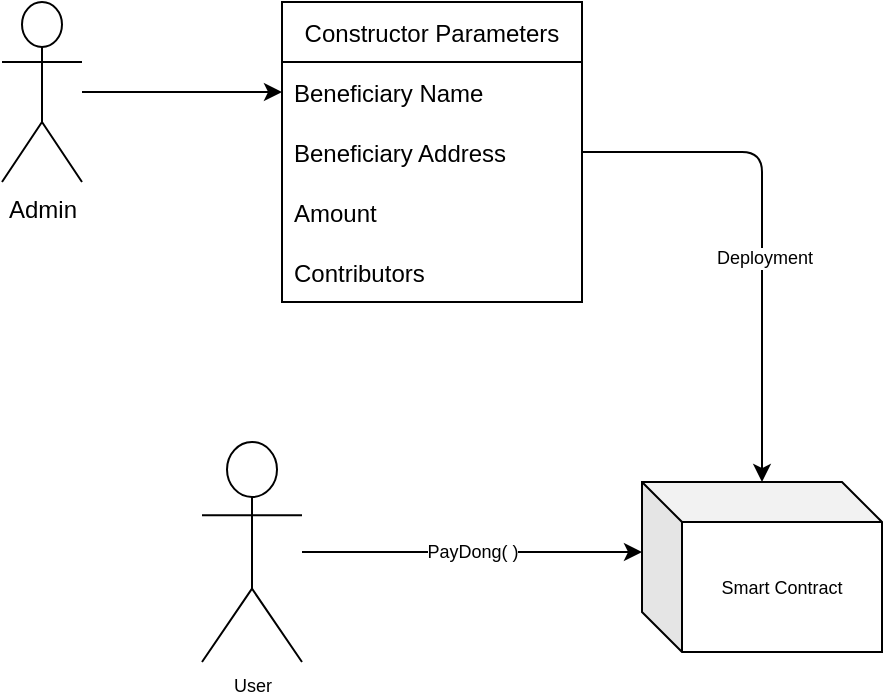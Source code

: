 <mxfile>
    <diagram id="8lvutufOladvERiP4Ubn" name="Page-1">
        <mxGraphModel dx="1197" dy="971" grid="1" gridSize="10" guides="1" tooltips="1" connect="1" arrows="1" fold="1" page="1" pageScale="1" pageWidth="850" pageHeight="1100" background="none" math="0" shadow="0">
            <root>
                <mxCell id="0"/>
                <mxCell id="1" parent="0"/>
                <mxCell id="51" style="edgeStyle=none;html=1;entryX=0;entryY=0.5;entryDx=0;entryDy=0;fontSize=9;" edge="1" parent="1" source="33" target="40">
                    <mxGeometry relative="1" as="geometry"/>
                </mxCell>
                <mxCell id="33" value="Admin&lt;br&gt;" style="shape=umlActor;verticalLabelPosition=bottom;verticalAlign=top;html=1;outlineConnect=0;" vertex="1" parent="1">
                    <mxGeometry x="30" y="20" width="40" height="90" as="geometry"/>
                </mxCell>
                <mxCell id="39" value="Constructor Parameters" style="swimlane;fontStyle=0;childLayout=stackLayout;horizontal=1;startSize=30;horizontalStack=0;resizeParent=1;resizeParentMax=0;resizeLast=0;collapsible=1;marginBottom=0;labelBackgroundColor=none;" vertex="1" parent="1">
                    <mxGeometry x="170" y="20" width="150" height="150" as="geometry"/>
                </mxCell>
                <mxCell id="40" value="Beneficiary Name" style="text;strokeColor=none;fillColor=none;align=left;verticalAlign=middle;spacingLeft=4;spacingRight=4;overflow=hidden;points=[[0,0.5],[1,0.5]];portConstraint=eastwest;rotatable=0;labelBackgroundColor=none;" vertex="1" parent="39">
                    <mxGeometry y="30" width="150" height="30" as="geometry"/>
                </mxCell>
                <mxCell id="41" value="Beneficiary Address" style="text;strokeColor=none;fillColor=none;align=left;verticalAlign=middle;spacingLeft=4;spacingRight=4;overflow=hidden;points=[[0,0.5],[1,0.5]];portConstraint=eastwest;rotatable=0;labelBackgroundColor=none;" vertex="1" parent="39">
                    <mxGeometry y="60" width="150" height="30" as="geometry"/>
                </mxCell>
                <mxCell id="42" value="Amount" style="text;strokeColor=none;fillColor=none;align=left;verticalAlign=middle;spacingLeft=4;spacingRight=4;overflow=hidden;points=[[0,0.5],[1,0.5]];portConstraint=eastwest;rotatable=0;labelBackgroundColor=none;" vertex="1" parent="39">
                    <mxGeometry y="90" width="150" height="30" as="geometry"/>
                </mxCell>
                <mxCell id="47" value="Contributors" style="text;strokeColor=none;fillColor=none;align=left;verticalAlign=middle;spacingLeft=4;spacingRight=4;overflow=hidden;points=[[0,0.5],[1,0.5]];portConstraint=eastwest;rotatable=0;labelBackgroundColor=none;" vertex="1" parent="39">
                    <mxGeometry y="120" width="150" height="30" as="geometry"/>
                </mxCell>
                <mxCell id="49" value="Smart Contract" style="shape=cube;whiteSpace=wrap;html=1;boundedLbl=1;backgroundOutline=1;darkOpacity=0.05;darkOpacity2=0.1;labelBackgroundColor=none;fontSize=9;" vertex="1" parent="1">
                    <mxGeometry x="350" y="260" width="120" height="85" as="geometry"/>
                </mxCell>
                <mxCell id="53" style="edgeStyle=none;html=1;exitX=1;exitY=0.5;exitDx=0;exitDy=0;fontSize=9;" edge="1" parent="1" source="41" target="49">
                    <mxGeometry relative="1" as="geometry">
                        <Array as="points">
                            <mxPoint x="410" y="95"/>
                        </Array>
                    </mxGeometry>
                </mxCell>
                <mxCell id="57" value="Deployment&lt;br&gt;" style="edgeLabel;html=1;align=center;verticalAlign=middle;resizable=0;points=[];fontSize=9;" vertex="1" connectable="0" parent="53">
                    <mxGeometry x="0.122" y="1" relative="1" as="geometry">
                        <mxPoint as="offset"/>
                    </mxGeometry>
                </mxCell>
                <mxCell id="56" value="PayDong( )" style="edgeStyle=none;html=1;fontSize=9;" edge="1" parent="1" source="55">
                    <mxGeometry relative="1" as="geometry">
                        <mxPoint x="350" y="295" as="targetPoint"/>
                    </mxGeometry>
                </mxCell>
                <mxCell id="55" value="User&lt;br&gt;" style="shape=umlActor;verticalLabelPosition=bottom;verticalAlign=top;html=1;outlineConnect=0;labelBackgroundColor=none;fontSize=9;" vertex="1" parent="1">
                    <mxGeometry x="130" y="240" width="50" height="110" as="geometry"/>
                </mxCell>
            </root>
        </mxGraphModel>
    </diagram>
</mxfile>